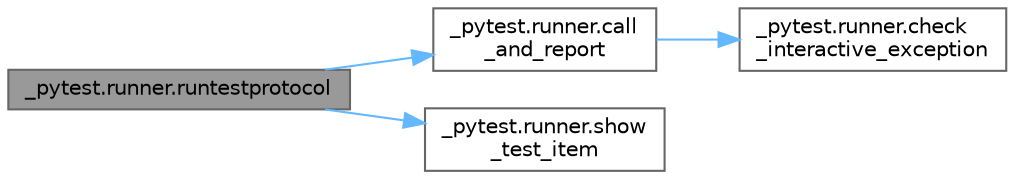 digraph "_pytest.runner.runtestprotocol"
{
 // LATEX_PDF_SIZE
  bgcolor="transparent";
  edge [fontname=Helvetica,fontsize=10,labelfontname=Helvetica,labelfontsize=10];
  node [fontname=Helvetica,fontsize=10,shape=box,height=0.2,width=0.4];
  rankdir="LR";
  Node1 [id="Node000001",label="_pytest.runner.runtestprotocol",height=0.2,width=0.4,color="gray40", fillcolor="grey60", style="filled", fontcolor="black",tooltip=" "];
  Node1 -> Node2 [id="edge1_Node000001_Node000002",color="steelblue1",style="solid",tooltip=" "];
  Node2 [id="Node000002",label="_pytest.runner.call\l_and_report",height=0.2,width=0.4,color="grey40", fillcolor="white", style="filled",URL="$namespace__pytest_1_1runner.html#a6288505a382391f3f5d234c7392fbebb",tooltip=" "];
  Node2 -> Node3 [id="edge2_Node000002_Node000003",color="steelblue1",style="solid",tooltip=" "];
  Node3 [id="Node000003",label="_pytest.runner.check\l_interactive_exception",height=0.2,width=0.4,color="grey40", fillcolor="white", style="filled",URL="$namespace__pytest_1_1runner.html#a1abec49d8d9e02b49ae577f5bf899e16",tooltip=" "];
  Node1 -> Node4 [id="edge3_Node000001_Node000004",color="steelblue1",style="solid",tooltip=" "];
  Node4 [id="Node000004",label="_pytest.runner.show\l_test_item",height=0.2,width=0.4,color="grey40", fillcolor="white", style="filled",URL="$namespace__pytest_1_1runner.html#a2a7e02488ed86c79cbe15e40e5f03131",tooltip=" "];
}
